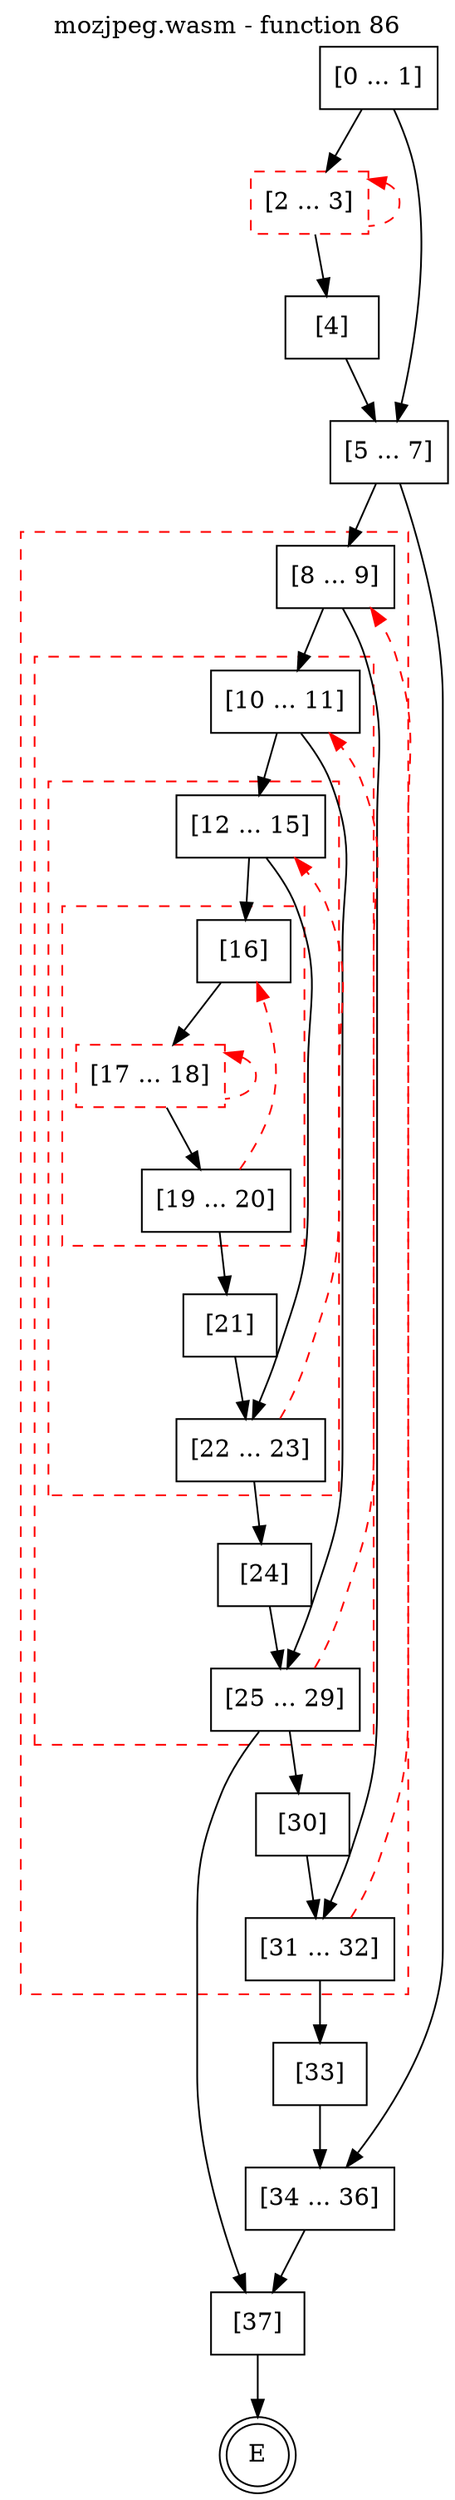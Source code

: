 digraph finite_state_machine {
    label = "mozjpeg.wasm - function 86"
    labelloc =  t
    labelfontsize = 16
    labelfontcolor = black
    labelfontname = "Helvetica"
    node [shape = doublecircle]; E ;
    node [shape = box];
    node [shape=box, color=black, style=solid] 0[label="[0 ... 1]"]
    node [shape=box, color=red, style=dashed] 2[label="[2 ... 3]"]
    node [shape=box, color=black, style=solid] 4[label="[4]"]
    node [shape=box, color=black, style=solid] 5[label="[5 ... 7]"]
    subgraph cluster_8{
    label = "";
    style = dashed color = red;
    node [shape=box, color=black, style=solid] 8[label="[8 ... 9]"]
    subgraph cluster_10{
    label = "";
    style = dashed color = red;
    node [shape=box, color=black, style=solid] 10[label="[10 ... 11]"]
    subgraph cluster_12{
    label = "";
    style = dashed color = red;
    node [shape=box, color=black, style=solid] 12[label="[12 ... 15]"]
    subgraph cluster_16{
    label = "";
    style = dashed color = red;
    node [shape=box, color=black, style=solid] 16[label="[16]"]
    node [shape=box, color=red, style=dashed] 17[label="[17 ... 18]"]
    node [shape=box, color=black, style=solid] 19[label="[19 ... 20]"]
    }
    node [shape=box, color=black, style=solid] 21[label="[21]"]
    node [shape=box, color=black, style=solid] 22[label="[22 ... 23]"]
    }
    node [shape=box, color=black, style=solid] 24[label="[24]"]
    node [shape=box, color=black, style=solid] 25[label="[25 ... 29]"]
    }
    node [shape=box, color=black, style=solid] 30[label="[30]"]
    node [shape=box, color=black, style=solid] 31[label="[31 ... 32]"]
    }
    node [shape=box, color=black, style=solid] 33[label="[33]"]
    node [shape=box, color=black, style=solid] 34[label="[34 ... 36]"]
    node [shape=box, color=black, style=solid] 37[label="[37]"]
    0 -> 2;
    0 -> 5;
    2 -> 4;
    2 -> 2[style="dashed" color="red" dir=back];
    4 -> 5;
    5 -> 8;
    5 -> 34;
    8 -> 10;
    8 -> 31;
    10 -> 12;
    10 -> 25;
    12 -> 16;
    12 -> 22;
    16 -> 17;
    17 -> 19;
    17 -> 17[style="dashed" color="red" dir=back];
    19 -> 16[style="dashed" color="red"];
    19 -> 21;
    21 -> 22;
    22 -> 12[style="dashed" color="red"];
    22 -> 24;
    24 -> 25;
    25 -> 10[style="dashed" color="red"];
    25 -> 30;
    25 -> 37;
    30 -> 31;
    31 -> 8[style="dashed" color="red"];
    31 -> 33;
    33 -> 34;
    34 -> 37;
    37 -> E;
}
